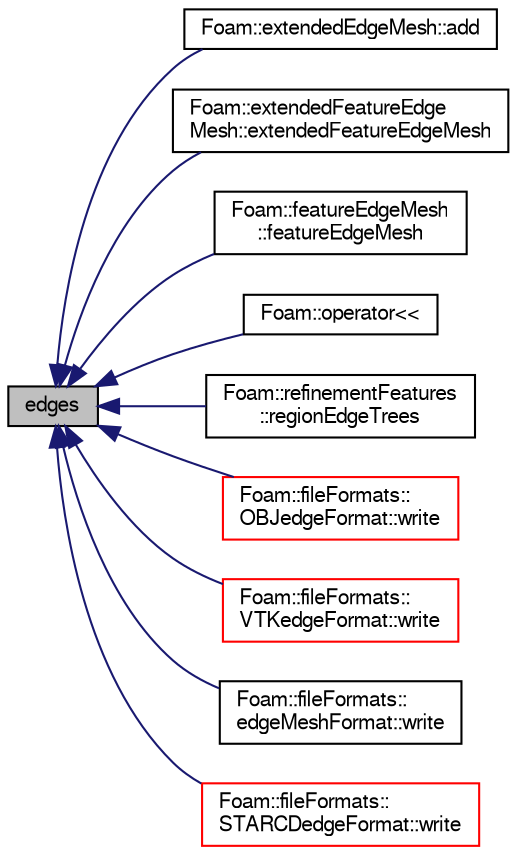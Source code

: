 digraph "edges"
{
  bgcolor="transparent";
  edge [fontname="FreeSans",fontsize="10",labelfontname="FreeSans",labelfontsize="10"];
  node [fontname="FreeSans",fontsize="10",shape=record];
  rankdir="LR";
  Node1 [label="edges",height=0.2,width=0.4,color="black", fillcolor="grey75", style="filled" fontcolor="black"];
  Node1 -> Node2 [dir="back",color="midnightblue",fontsize="10",style="solid",fontname="FreeSans"];
  Node2 [label="Foam::extendedEdgeMesh::add",height=0.2,width=0.4,color="black",URL="$a00678.html#af07e0aa40a7a71b92a74dd6b77a44ad3",tooltip="Add extendedEdgeMesh. No filtering of duplicates. "];
  Node1 -> Node3 [dir="back",color="midnightblue",fontsize="10",style="solid",fontname="FreeSans"];
  Node3 [label="Foam::extendedFeatureEdge\lMesh::extendedFeatureEdgeMesh",height=0.2,width=0.4,color="black",URL="$a00681.html#a6adc759f54c663e50dd82d3820540d57",tooltip="Construct (read) given an IOobject. "];
  Node1 -> Node4 [dir="back",color="midnightblue",fontsize="10",style="solid",fontname="FreeSans"];
  Node4 [label="Foam::featureEdgeMesh\l::featureEdgeMesh",height=0.2,width=0.4,color="black",URL="$a00729.html#a7a53d15d141d0e33f9a731001cef160d",tooltip="Construct (read) given an IOobject. "];
  Node1 -> Node5 [dir="back",color="midnightblue",fontsize="10",style="solid",fontname="FreeSans"];
  Node5 [label="Foam::operator\<\<",height=0.2,width=0.4,color="black",URL="$a10237.html#a66f7aa59f430075ea8010a08b9e86b91"];
  Node1 -> Node6 [dir="back",color="midnightblue",fontsize="10",style="solid",fontname="FreeSans"];
  Node6 [label="Foam::refinementFeatures\l::regionEdgeTrees",height=0.2,width=0.4,color="black",URL="$a02050.html#a0a9e48d91f8d14c675856ed4333a5b0e"];
  Node1 -> Node7 [dir="back",color="midnightblue",fontsize="10",style="solid",fontname="FreeSans"];
  Node7 [label="Foam::fileFormats::\lOBJedgeFormat::write",height=0.2,width=0.4,color="red",URL="$a01641.html#ac93279b51e2eb12dc1a54daf46bbca98",tooltip="Write surface mesh components by proxy. "];
  Node1 -> Node8 [dir="back",color="midnightblue",fontsize="10",style="solid",fontname="FreeSans"];
  Node8 [label="Foam::fileFormats::\lVTKedgeFormat::write",height=0.2,width=0.4,color="red",URL="$a02737.html#ac93279b51e2eb12dc1a54daf46bbca98",tooltip="Write surface mesh components by proxy. "];
  Node1 -> Node9 [dir="back",color="midnightblue",fontsize="10",style="solid",fontname="FreeSans"];
  Node9 [label="Foam::fileFormats::\ledgeMeshFormat::write",height=0.2,width=0.4,color="black",URL="$a00596.html#ac93279b51e2eb12dc1a54daf46bbca98",tooltip="Write edgeMesh with a mimicked IOobject header. "];
  Node1 -> Node10 [dir="back",color="midnightblue",fontsize="10",style="solid",fontname="FreeSans"];
  Node10 [label="Foam::fileFormats::\lSTARCDedgeFormat::write",height=0.2,width=0.4,color="red",URL="$a02363.html#ac93279b51e2eb12dc1a54daf46bbca98",tooltip="Write edge mesh. "];
}
